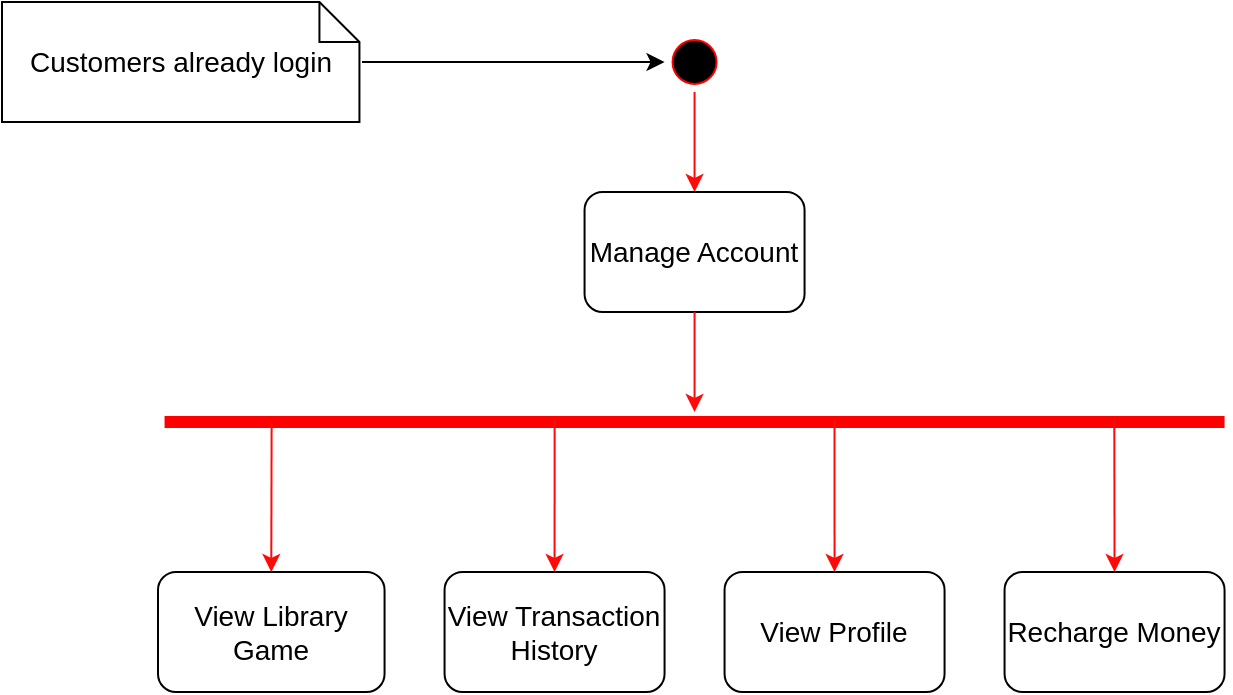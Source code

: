 <mxfile version="20.3.0" type="device"><diagram id="KXcQYND8kiZpKf5_zue2" name="Page-1"><mxGraphModel dx="1292" dy="774" grid="1" gridSize="10" guides="1" tooltips="1" connect="1" arrows="1" fold="1" page="1" pageScale="1" pageWidth="850" pageHeight="1100" math="0" shadow="0"><root><mxCell id="0"/><mxCell id="1" parent="0"/><mxCell id="NOYiATIy0TiFvcqXmFzI-1" value="" style="ellipse;html=1;shape=startState;fillColor=#000000;strokeColor=#ff0000;" vertex="1" parent="1"><mxGeometry x="411.28" y="70" width="30" height="30" as="geometry"/></mxCell><mxCell id="NOYiATIy0TiFvcqXmFzI-5" value="" style="shape=line;html=1;strokeWidth=6;strokeColor=#ff0000;fontSize=14;" vertex="1" parent="1"><mxGeometry x="161.28" y="260" width="530" height="10" as="geometry"/></mxCell><mxCell id="NOYiATIy0TiFvcqXmFzI-10" value="View Library Game" style="rounded=1;whiteSpace=wrap;html=1;fontSize=14;" vertex="1" parent="1"><mxGeometry x="158" y="340" width="113.28" height="60" as="geometry"/></mxCell><mxCell id="NOYiATIy0TiFvcqXmFzI-12" value="View Transaction History" style="rounded=1;whiteSpace=wrap;html=1;fontSize=14;" vertex="1" parent="1"><mxGeometry x="301.28" y="340" width="110" height="60" as="geometry"/></mxCell><mxCell id="NOYiATIy0TiFvcqXmFzI-16" value="View Profile" style="rounded=1;whiteSpace=wrap;html=1;fontSize=14;" vertex="1" parent="1"><mxGeometry x="441.28" y="340" width="110" height="60" as="geometry"/></mxCell><mxCell id="NOYiATIy0TiFvcqXmFzI-17" value="Recharge Money" style="rounded=1;whiteSpace=wrap;html=1;fontSize=14;" vertex="1" parent="1"><mxGeometry x="581.28" y="340" width="110" height="60" as="geometry"/></mxCell><mxCell id="NOYiATIy0TiFvcqXmFzI-19" value="" style="endArrow=classic;html=1;rounded=0;strokeColor=#FF0A0A;fontSize=14;entryX=0.5;entryY=0;entryDx=0;entryDy=0;exitX=0.101;exitY=0.513;exitDx=0;exitDy=0;exitPerimeter=0;" edge="1" parent="1" source="NOYiATIy0TiFvcqXmFzI-5" target="NOYiATIy0TiFvcqXmFzI-10"><mxGeometry width="50" height="50" relative="1" as="geometry"><mxPoint x="211.28" y="290" as="sourcePoint"/><mxPoint x="321.28" y="320" as="targetPoint"/></mxGeometry></mxCell><mxCell id="NOYiATIy0TiFvcqXmFzI-20" value="" style="endArrow=classic;html=1;rounded=0;strokeColor=#FF0A0A;fontSize=14;entryX=0.5;entryY=0;entryDx=0;entryDy=0;exitX=0.368;exitY=0.38;exitDx=0;exitDy=0;exitPerimeter=0;" edge="1" parent="1" source="NOYiATIy0TiFvcqXmFzI-5" target="NOYiATIy0TiFvcqXmFzI-12"><mxGeometry width="50" height="50" relative="1" as="geometry"><mxPoint x="331.45" y="290.0" as="sourcePoint"/><mxPoint x="331.28" y="414.87" as="targetPoint"/></mxGeometry></mxCell><mxCell id="NOYiATIy0TiFvcqXmFzI-22" value="" style="endArrow=classic;html=1;rounded=0;strokeColor=#FF0A0A;fontSize=14;entryX=0.5;entryY=0;entryDx=0;entryDy=0;exitX=0.632;exitY=0.407;exitDx=0;exitDy=0;exitPerimeter=0;" edge="1" parent="1" source="NOYiATIy0TiFvcqXmFzI-5" target="NOYiATIy0TiFvcqXmFzI-16"><mxGeometry width="50" height="50" relative="1" as="geometry"><mxPoint x="501.32" y="290" as="sourcePoint"/><mxPoint x="501.28" y="416.2" as="targetPoint"/></mxGeometry></mxCell><mxCell id="NOYiATIy0TiFvcqXmFzI-23" value="" style="endArrow=classic;html=1;rounded=0;strokeColor=#FF0A0A;fontSize=14;entryX=0.5;entryY=0;entryDx=0;entryDy=0;exitX=0.896;exitY=0.487;exitDx=0;exitDy=0;exitPerimeter=0;" edge="1" parent="1" source="NOYiATIy0TiFvcqXmFzI-5" target="NOYiATIy0TiFvcqXmFzI-17"><mxGeometry width="50" height="50" relative="1" as="geometry"><mxPoint x="631.28" y="330" as="sourcePoint"/><mxPoint x="584.6" y="415.93" as="targetPoint"/></mxGeometry></mxCell><mxCell id="NOYiATIy0TiFvcqXmFzI-24" value="" style="endArrow=classic;html=1;rounded=0;strokeColor=#FF0A0A;fontSize=14;exitX=0.5;exitY=1;exitDx=0;exitDy=0;entryX=0.5;entryY=0;entryDx=0;entryDy=0;" edge="1" parent="1" source="NOYiATIy0TiFvcqXmFzI-1" target="NOYiATIy0TiFvcqXmFzI-28"><mxGeometry width="50" height="50" relative="1" as="geometry"><mxPoint x="426.28" y="120" as="sourcePoint"/><mxPoint x="400" y="280.0" as="targetPoint"/></mxGeometry></mxCell><mxCell id="NOYiATIy0TiFvcqXmFzI-26" value="Customers already login" style="shape=note;size=20;whiteSpace=wrap;html=1;fontSize=14;" vertex="1" parent="1"><mxGeometry x="80" y="55" width="178.72" height="60" as="geometry"/></mxCell><mxCell id="NOYiATIy0TiFvcqXmFzI-27" value="" style="endArrow=classic;html=1;rounded=0;strokeColor=#000000;fontSize=14;entryX=0;entryY=0.5;entryDx=0;entryDy=0;" edge="1" parent="1" target="NOYiATIy0TiFvcqXmFzI-1"><mxGeometry width="50" height="50" relative="1" as="geometry"><mxPoint x="260" y="85" as="sourcePoint"/><mxPoint x="330" y="80" as="targetPoint"/></mxGeometry></mxCell><mxCell id="NOYiATIy0TiFvcqXmFzI-28" value="Manage Account" style="rounded=1;whiteSpace=wrap;html=1;fontSize=14;" vertex="1" parent="1"><mxGeometry x="371.28" y="150" width="110" height="60" as="geometry"/></mxCell><mxCell id="NOYiATIy0TiFvcqXmFzI-30" value="" style="endArrow=classic;html=1;rounded=0;strokeColor=#FF0A0A;fontSize=14;exitX=0.5;exitY=1;exitDx=0;exitDy=0;" edge="1" parent="1" source="NOYiATIy0TiFvcqXmFzI-28" target="NOYiATIy0TiFvcqXmFzI-5"><mxGeometry width="50" height="50" relative="1" as="geometry"><mxPoint x="540.0" y="140" as="sourcePoint"/><mxPoint x="540.0" y="190" as="targetPoint"/></mxGeometry></mxCell></root></mxGraphModel></diagram></mxfile>